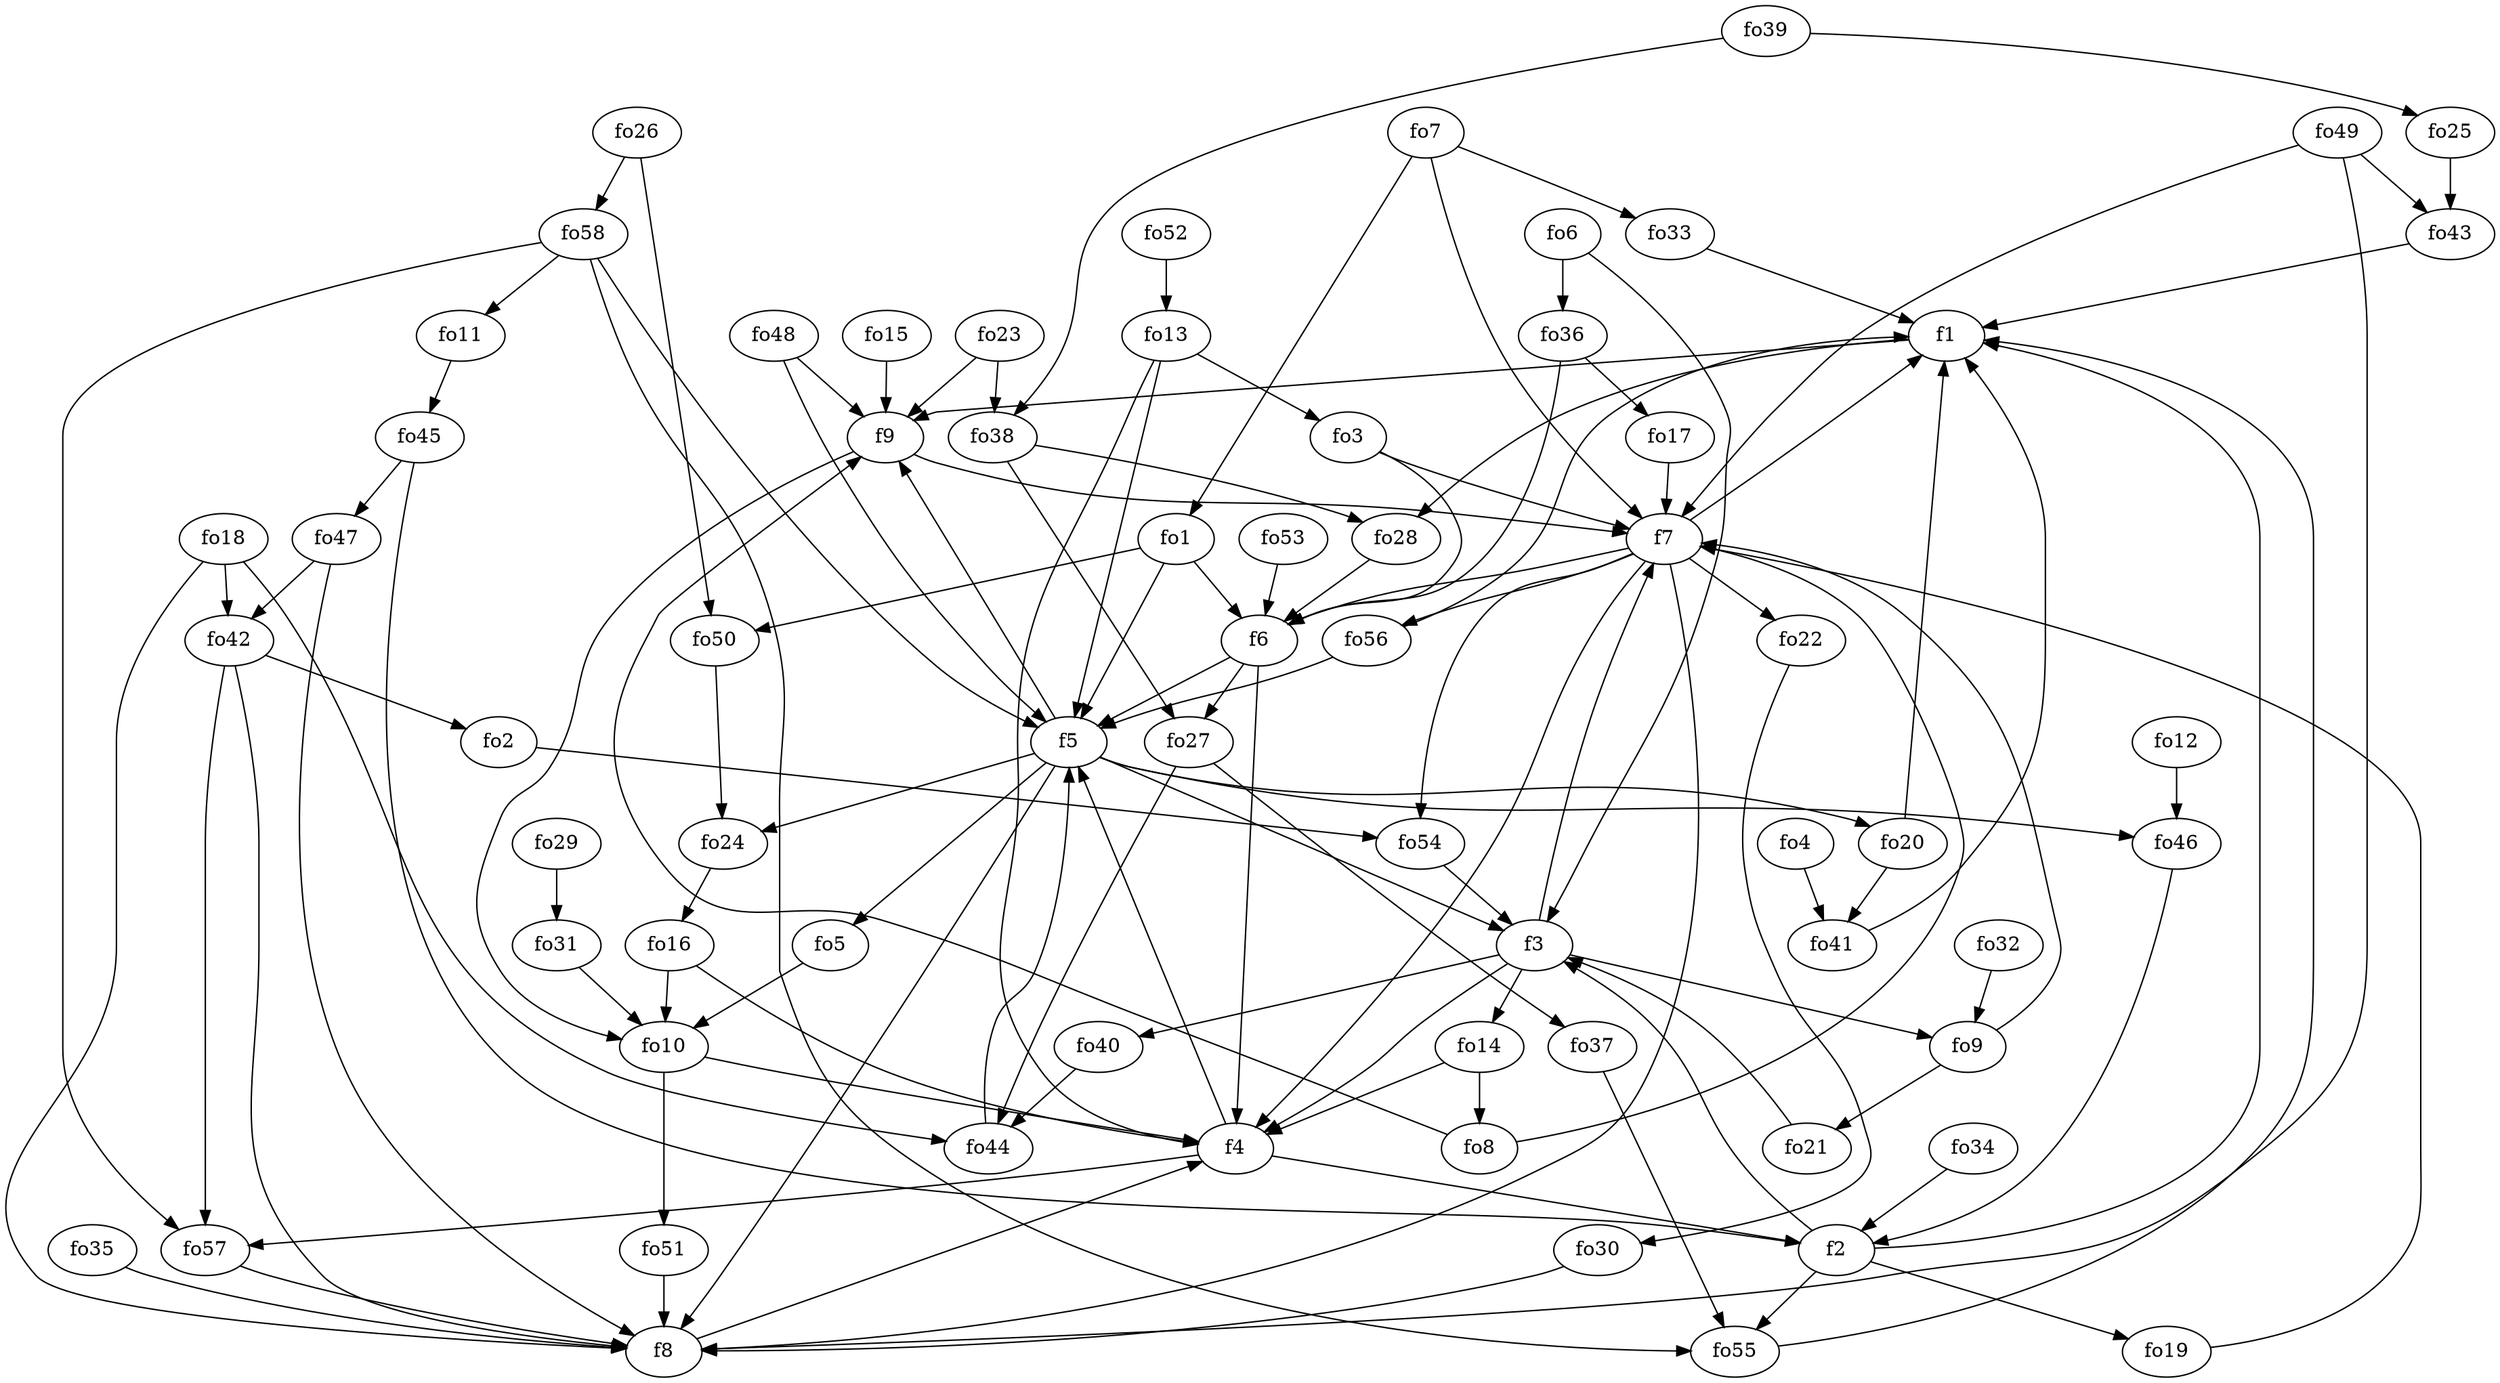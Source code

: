 strict digraph  {
f1;
f2;
f3;
f4;
f5;
f6;
f7;
f8;
f9;
fo1;
fo2;
fo3;
fo4;
fo5;
fo6;
fo7;
fo8;
fo9;
fo10;
fo11;
fo12;
fo13;
fo14;
fo15;
fo16;
fo17;
fo18;
fo19;
fo20;
fo21;
fo22;
fo23;
fo24;
fo25;
fo26;
fo27;
fo28;
fo29;
fo30;
fo31;
fo32;
fo33;
fo34;
fo35;
fo36;
fo37;
fo38;
fo39;
fo40;
fo41;
fo42;
fo43;
fo44;
fo45;
fo46;
fo47;
fo48;
fo49;
fo50;
fo51;
fo52;
fo53;
fo54;
fo55;
fo56;
fo57;
fo58;
f1 -> fo28  [weight=2];
f1 -> f9  [weight=2];
f2 -> fo55  [weight=2];
f2 -> fo19  [weight=2];
f2 -> f1  [weight=2];
f2 -> f3  [weight=2];
f3 -> f7  [weight=2];
f3 -> fo9  [weight=2];
f3 -> fo14  [weight=2];
f3 -> fo40  [weight=2];
f3 -> f4  [weight=2];
f4 -> f2  [weight=2];
f4 -> f5  [weight=2];
f4 -> fo57  [weight=2];
f5 -> f9  [weight=2];
f5 -> fo46  [weight=2];
f5 -> f8  [weight=2];
f5 -> fo20  [weight=2];
f5 -> f3  [weight=2];
f5 -> fo24  [weight=2];
f5 -> fo5  [weight=2];
f6 -> f5  [weight=2];
f6 -> f4  [weight=2];
f6 -> fo27  [weight=2];
f7 -> f6  [weight=2];
f7 -> f1  [weight=2];
f7 -> fo56  [weight=2];
f7 -> fo22  [weight=2];
f7 -> fo54  [weight=2];
f7 -> f8  [weight=2];
f7 -> f4  [weight=2];
f8 -> f4  [weight=2];
f9 -> f7  [weight=2];
f9 -> fo10  [weight=2];
fo1 -> fo50  [weight=2];
fo1 -> f5  [weight=2];
fo1 -> f6  [weight=2];
fo2 -> fo54  [weight=2];
fo3 -> f7  [weight=2];
fo3 -> f6  [weight=2];
fo4 -> fo41  [weight=2];
fo5 -> fo10  [weight=2];
fo6 -> fo36  [weight=2];
fo6 -> f3  [weight=2];
fo7 -> fo1  [weight=2];
fo7 -> f7  [weight=2];
fo7 -> fo33  [weight=2];
fo8 -> f7  [weight=2];
fo8 -> f9  [weight=2];
fo9 -> fo21  [weight=2];
fo9 -> f7  [weight=2];
fo10 -> fo51  [weight=2];
fo10 -> f4  [weight=2];
fo11 -> fo45  [weight=2];
fo12 -> fo46  [weight=2];
fo13 -> f5  [weight=2];
fo13 -> fo3  [weight=2];
fo13 -> f4  [weight=2];
fo14 -> fo8  [weight=2];
fo14 -> f4  [weight=2];
fo15 -> f9  [weight=2];
fo16 -> fo10  [weight=2];
fo16 -> f4  [weight=2];
fo17 -> f7  [weight=2];
fo18 -> fo44  [weight=2];
fo18 -> fo42  [weight=2];
fo18 -> f8  [weight=2];
fo19 -> f7  [weight=2];
fo20 -> f1  [weight=2];
fo20 -> fo41  [weight=2];
fo21 -> f3  [weight=2];
fo22 -> fo30  [weight=2];
fo23 -> fo38  [weight=2];
fo23 -> f9  [weight=2];
fo24 -> fo16  [weight=2];
fo25 -> fo43  [weight=2];
fo26 -> fo58  [weight=2];
fo26 -> fo50  [weight=2];
fo27 -> fo37  [weight=2];
fo27 -> fo44  [weight=2];
fo28 -> f6  [weight=2];
fo29 -> fo31  [weight=2];
fo30 -> f8  [weight=2];
fo31 -> fo10  [weight=2];
fo32 -> fo9  [weight=2];
fo33 -> f1  [weight=2];
fo34 -> f2  [weight=2];
fo35 -> f8  [weight=2];
fo36 -> f6  [weight=2];
fo36 -> fo17  [weight=2];
fo37 -> fo55  [weight=2];
fo38 -> fo28  [weight=2];
fo38 -> fo27  [weight=2];
fo39 -> fo25  [weight=2];
fo39 -> fo38  [weight=2];
fo40 -> fo44  [weight=2];
fo41 -> f1  [weight=2];
fo42 -> fo57  [weight=2];
fo42 -> fo2  [weight=2];
fo42 -> f8  [weight=2];
fo43 -> f1  [weight=2];
fo44 -> f5  [weight=2];
fo45 -> fo47  [weight=2];
fo45 -> f2  [weight=2];
fo46 -> f2  [weight=2];
fo47 -> fo42  [weight=2];
fo47 -> f8  [weight=2];
fo48 -> f5  [weight=2];
fo48 -> f9  [weight=2];
fo49 -> fo43  [weight=2];
fo49 -> f7  [weight=2];
fo49 -> f8  [weight=2];
fo50 -> fo24  [weight=2];
fo51 -> f8  [weight=2];
fo52 -> fo13  [weight=2];
fo53 -> f6  [weight=2];
fo54 -> f3  [weight=2];
fo55 -> f1  [weight=2];
fo56 -> f5  [weight=2];
fo56 -> f1  [weight=2];
fo57 -> f8  [weight=2];
fo58 -> fo57  [weight=2];
fo58 -> f5  [weight=2];
fo58 -> fo11  [weight=2];
fo58 -> fo55  [weight=2];
}
